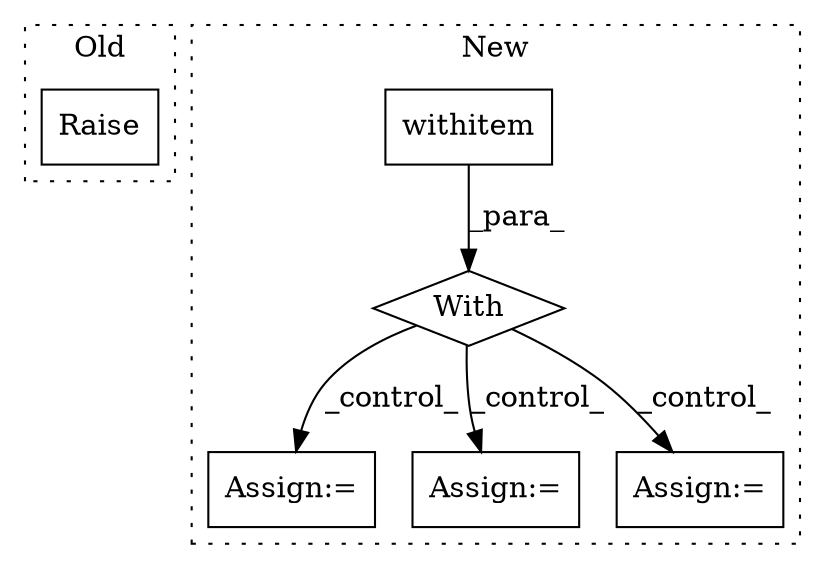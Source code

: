 digraph G {
subgraph cluster0 {
1 [label="Raise" a="91" s="5992" l="6" shape="box"];
label = "Old";
style="dotted";
}
subgraph cluster1 {
2 [label="With" a="39" s="8233,8242" l="5,36" shape="diamond"];
3 [label="withitem" a="49" s="8238" l="4" shape="box"];
4 [label="Assign:=" a="68" s="8490" l="3" shape="box"];
5 [label="Assign:=" a="68" s="8695" l="4" shape="box"];
6 [label="Assign:=" a="68" s="8584" l="3" shape="box"];
label = "New";
style="dotted";
}
2 -> 5 [label="_control_"];
2 -> 4 [label="_control_"];
2 -> 6 [label="_control_"];
3 -> 2 [label="_para_"];
}